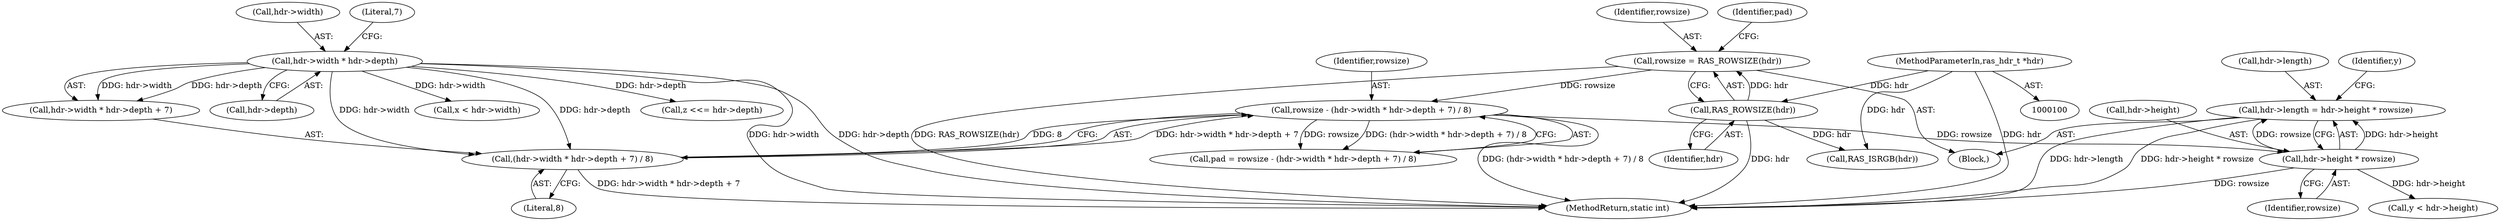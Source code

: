 digraph "0_jasper_411a4068f8c464e883358bf403a3e25158863823_1@integer" {
"1000159" [label="(Call,hdr->length = hdr->height * rowsize)"];
"1000163" [label="(Call,hdr->height * rowsize)"];
"1000146" [label="(Call,rowsize - (hdr->width * hdr->depth + 7) / 8)"];
"1000140" [label="(Call,rowsize = RAS_ROWSIZE(hdr))"];
"1000142" [label="(Call,RAS_ROWSIZE(hdr))"];
"1000102" [label="(MethodParameterIn,ras_hdr_t *hdr)"];
"1000148" [label="(Call,(hdr->width * hdr->depth + 7) / 8)"];
"1000150" [label="(Call,hdr->width * hdr->depth)"];
"1000164" [label="(Call,hdr->height)"];
"1000163" [label="(Call,hdr->height * rowsize)"];
"1000218" [label="(Call,x < hdr->width)"];
"1000102" [label="(MethodParameterIn,ras_hdr_t *hdr)"];
"1000232" [label="(Call,RAS_ISRGB(hdr))"];
"1000141" [label="(Identifier,rowsize)"];
"1000159" [label="(Call,hdr->length = hdr->height * rowsize)"];
"1000149" [label="(Call,hdr->width * hdr->depth + 7)"];
"1000160" [label="(Call,hdr->length)"];
"1000142" [label="(Call,RAS_ROWSIZE(hdr))"];
"1000106" [label="(Block,)"];
"1000140" [label="(Call,rowsize = RAS_ROWSIZE(hdr))"];
"1000158" [label="(Literal,8)"];
"1000151" [label="(Call,hdr->width)"];
"1000172" [label="(Call,y < hdr->height)"];
"1000150" [label="(Call,hdr->width * hdr->depth)"];
"1000226" [label="(Call,z <<= hdr->depth)"];
"1000366" [label="(MethodReturn,static int)"];
"1000147" [label="(Identifier,rowsize)"];
"1000154" [label="(Call,hdr->depth)"];
"1000145" [label="(Identifier,pad)"];
"1000167" [label="(Identifier,rowsize)"];
"1000170" [label="(Identifier,y)"];
"1000148" [label="(Call,(hdr->width * hdr->depth + 7) / 8)"];
"1000157" [label="(Literal,7)"];
"1000144" [label="(Call,pad = rowsize - (hdr->width * hdr->depth + 7) / 8)"];
"1000146" [label="(Call,rowsize - (hdr->width * hdr->depth + 7) / 8)"];
"1000143" [label="(Identifier,hdr)"];
"1000159" -> "1000106"  [label="AST: "];
"1000159" -> "1000163"  [label="CFG: "];
"1000160" -> "1000159"  [label="AST: "];
"1000163" -> "1000159"  [label="AST: "];
"1000170" -> "1000159"  [label="CFG: "];
"1000159" -> "1000366"  [label="DDG: hdr->length"];
"1000159" -> "1000366"  [label="DDG: hdr->height * rowsize"];
"1000163" -> "1000159"  [label="DDG: hdr->height"];
"1000163" -> "1000159"  [label="DDG: rowsize"];
"1000163" -> "1000167"  [label="CFG: "];
"1000164" -> "1000163"  [label="AST: "];
"1000167" -> "1000163"  [label="AST: "];
"1000163" -> "1000366"  [label="DDG: rowsize"];
"1000146" -> "1000163"  [label="DDG: rowsize"];
"1000163" -> "1000172"  [label="DDG: hdr->height"];
"1000146" -> "1000144"  [label="AST: "];
"1000146" -> "1000148"  [label="CFG: "];
"1000147" -> "1000146"  [label="AST: "];
"1000148" -> "1000146"  [label="AST: "];
"1000144" -> "1000146"  [label="CFG: "];
"1000146" -> "1000366"  [label="DDG: (hdr->width * hdr->depth + 7) / 8"];
"1000146" -> "1000144"  [label="DDG: rowsize"];
"1000146" -> "1000144"  [label="DDG: (hdr->width * hdr->depth + 7) / 8"];
"1000140" -> "1000146"  [label="DDG: rowsize"];
"1000148" -> "1000146"  [label="DDG: hdr->width * hdr->depth + 7"];
"1000148" -> "1000146"  [label="DDG: 8"];
"1000140" -> "1000106"  [label="AST: "];
"1000140" -> "1000142"  [label="CFG: "];
"1000141" -> "1000140"  [label="AST: "];
"1000142" -> "1000140"  [label="AST: "];
"1000145" -> "1000140"  [label="CFG: "];
"1000140" -> "1000366"  [label="DDG: RAS_ROWSIZE(hdr)"];
"1000142" -> "1000140"  [label="DDG: hdr"];
"1000142" -> "1000143"  [label="CFG: "];
"1000143" -> "1000142"  [label="AST: "];
"1000142" -> "1000366"  [label="DDG: hdr"];
"1000102" -> "1000142"  [label="DDG: hdr"];
"1000142" -> "1000232"  [label="DDG: hdr"];
"1000102" -> "1000100"  [label="AST: "];
"1000102" -> "1000366"  [label="DDG: hdr"];
"1000102" -> "1000232"  [label="DDG: hdr"];
"1000148" -> "1000158"  [label="CFG: "];
"1000149" -> "1000148"  [label="AST: "];
"1000158" -> "1000148"  [label="AST: "];
"1000148" -> "1000366"  [label="DDG: hdr->width * hdr->depth + 7"];
"1000150" -> "1000148"  [label="DDG: hdr->width"];
"1000150" -> "1000148"  [label="DDG: hdr->depth"];
"1000150" -> "1000149"  [label="AST: "];
"1000150" -> "1000154"  [label="CFG: "];
"1000151" -> "1000150"  [label="AST: "];
"1000154" -> "1000150"  [label="AST: "];
"1000157" -> "1000150"  [label="CFG: "];
"1000150" -> "1000366"  [label="DDG: hdr->width"];
"1000150" -> "1000366"  [label="DDG: hdr->depth"];
"1000150" -> "1000149"  [label="DDG: hdr->width"];
"1000150" -> "1000149"  [label="DDG: hdr->depth"];
"1000150" -> "1000218"  [label="DDG: hdr->width"];
"1000150" -> "1000226"  [label="DDG: hdr->depth"];
}
